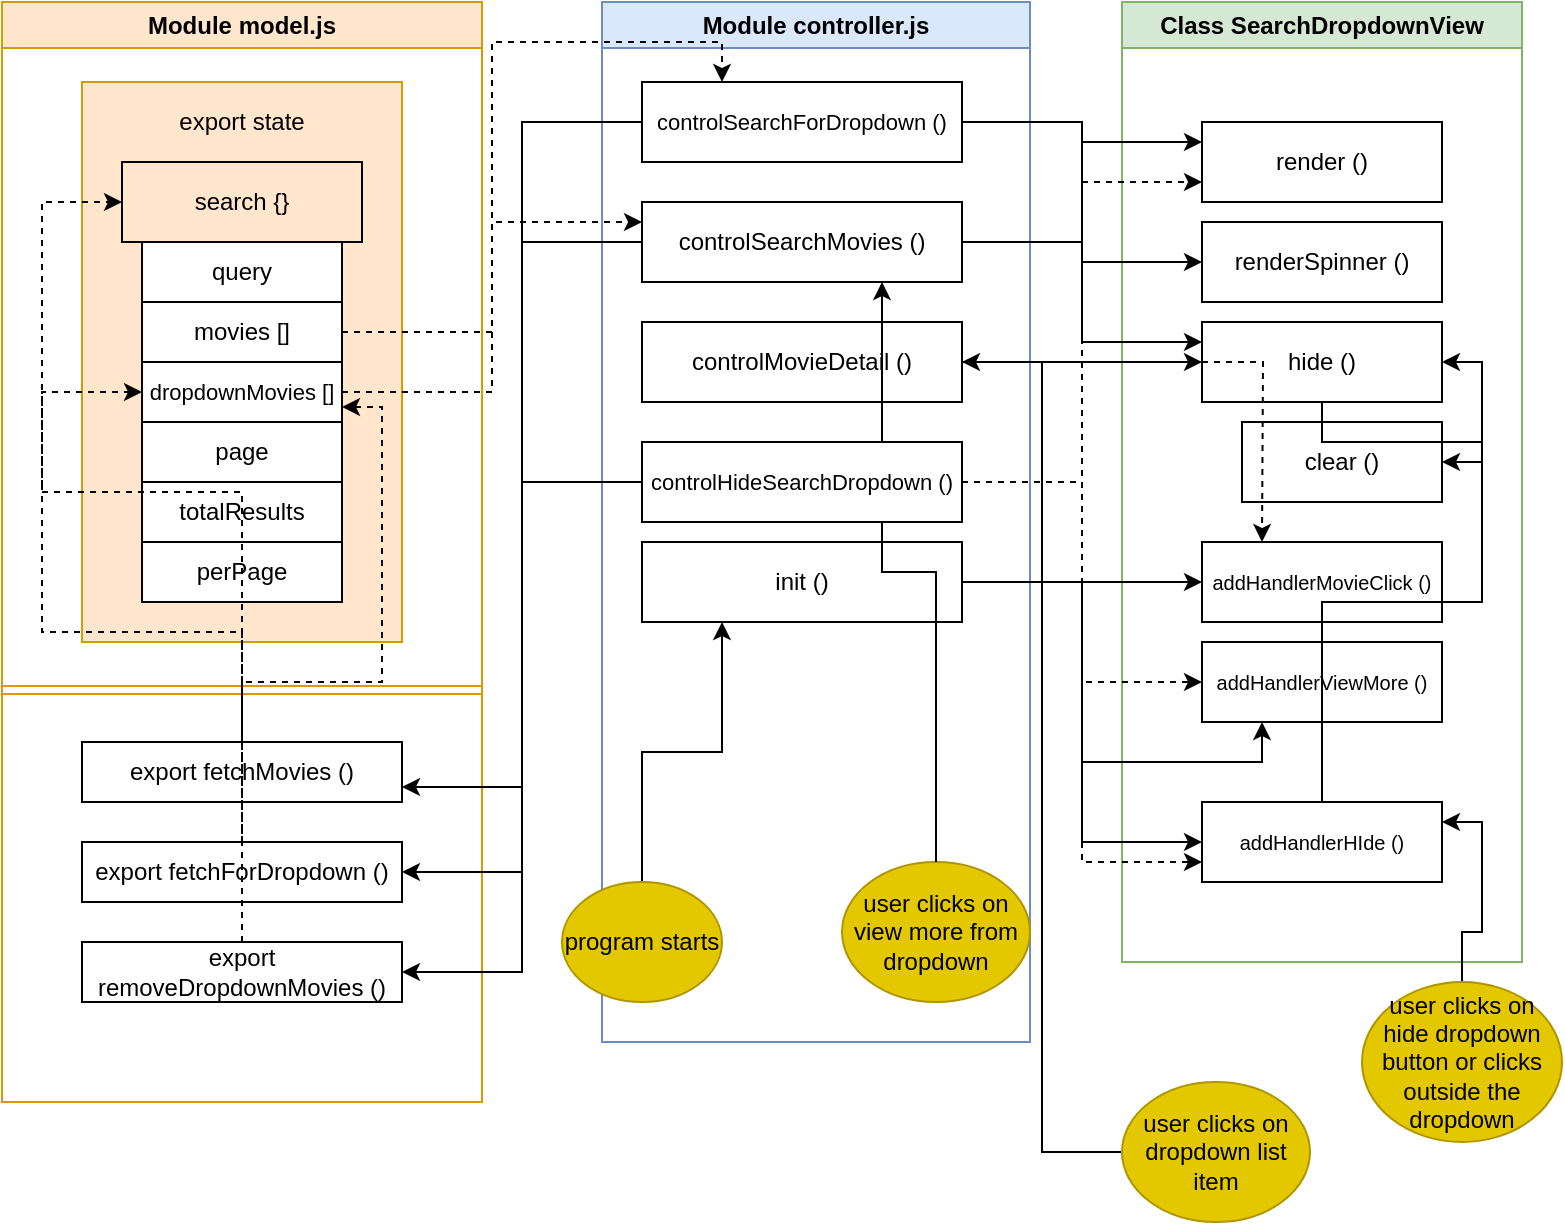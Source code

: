 <mxfile version="24.5.5" type="device">
  <diagram id="C5RBs43oDa-KdzZeNtuy" name="Page-1">
    <mxGraphModel dx="1386" dy="785" grid="1" gridSize="10" guides="1" tooltips="1" connect="1" arrows="1" fold="1" page="1" pageScale="1" pageWidth="827" pageHeight="1169" math="0" shadow="0">
      <root>
        <mxCell id="WIyWlLk6GJQsqaUBKTNV-0" />
        <mxCell id="WIyWlLk6GJQsqaUBKTNV-1" parent="WIyWlLk6GJQsqaUBKTNV-0" />
        <mxCell id="j2wF1yEvobAlZqIHey2o-0" value="Module model.js" style="swimlane;whiteSpace=wrap;html=1;fillColor=#ffe6cc;strokeColor=#d79b00;" parent="WIyWlLk6GJQsqaUBKTNV-1" vertex="1">
          <mxGeometry x="40" y="240" width="240" height="550" as="geometry">
            <mxRectangle x="60" y="240" width="130" height="30" as="alternateBounds" />
          </mxGeometry>
        </mxCell>
        <mxCell id="j2wF1yEvobAlZqIHey2o-13" value="" style="rounded=0;whiteSpace=wrap;html=1;fillColor=#ffe6cc;strokeColor=#d79b00;" parent="j2wF1yEvobAlZqIHey2o-0" vertex="1">
          <mxGeometry x="40" y="40" width="160" height="280" as="geometry" />
        </mxCell>
        <mxCell id="j2wF1yEvobAlZqIHey2o-10" value="export state" style="rounded=0;whiteSpace=wrap;html=1;strokeColor=none;fillColor=none;" parent="j2wF1yEvobAlZqIHey2o-0" vertex="1">
          <mxGeometry x="40" y="40" width="160" height="40" as="geometry" />
        </mxCell>
        <mxCell id="j2wF1yEvobAlZqIHey2o-11" value="search {}" style="rounded=0;whiteSpace=wrap;html=1;fillColor=none;" parent="j2wF1yEvobAlZqIHey2o-0" vertex="1">
          <mxGeometry x="60" y="80" width="120" height="40" as="geometry" />
        </mxCell>
        <mxCell id="j2wF1yEvobAlZqIHey2o-15" value="query" style="rounded=0;whiteSpace=wrap;html=1;" parent="j2wF1yEvobAlZqIHey2o-0" vertex="1">
          <mxGeometry x="70" y="120" width="100" height="30" as="geometry" />
        </mxCell>
        <mxCell id="j2wF1yEvobAlZqIHey2o-16" value="page" style="rounded=0;whiteSpace=wrap;html=1;" parent="j2wF1yEvobAlZqIHey2o-0" vertex="1">
          <mxGeometry x="70" y="210" width="100" height="30" as="geometry" />
        </mxCell>
        <mxCell id="j2wF1yEvobAlZqIHey2o-17" value="totalResults" style="rounded=0;whiteSpace=wrap;html=1;" parent="j2wF1yEvobAlZqIHey2o-0" vertex="1">
          <mxGeometry x="70" y="240" width="100" height="30" as="geometry" />
        </mxCell>
        <mxCell id="j2wF1yEvobAlZqIHey2o-14" value="movies []" style="rounded=0;whiteSpace=wrap;html=1;" parent="j2wF1yEvobAlZqIHey2o-0" vertex="1">
          <mxGeometry x="70" y="150" width="100" height="30" as="geometry" />
        </mxCell>
        <mxCell id="j2wF1yEvobAlZqIHey2o-18" value="perPage" style="rounded=0;whiteSpace=wrap;html=1;" parent="j2wF1yEvobAlZqIHey2o-0" vertex="1">
          <mxGeometry x="70" y="270" width="100" height="30" as="geometry" />
        </mxCell>
        <mxCell id="j2wF1yEvobAlZqIHey2o-21" value="" style="shape=link;html=1;rounded=0;fillColor=#ffe6cc;strokeColor=#d79b00;" parent="j2wF1yEvobAlZqIHey2o-0" edge="1">
          <mxGeometry width="100" relative="1" as="geometry">
            <mxPoint y="344" as="sourcePoint" />
            <mxPoint x="240" y="344" as="targetPoint" />
          </mxGeometry>
        </mxCell>
        <mxCell id="j2wF1yEvobAlZqIHey2o-75" style="edgeStyle=orthogonalEdgeStyle;rounded=0;orthogonalLoop=1;jettySize=auto;html=1;entryX=0;entryY=0.5;entryDx=0;entryDy=0;dashed=1;" parent="j2wF1yEvobAlZqIHey2o-0" source="j2wF1yEvobAlZqIHey2o-22" target="j2wF1yEvobAlZqIHey2o-11" edge="1">
          <mxGeometry relative="1" as="geometry" />
        </mxCell>
        <mxCell id="j2wF1yEvobAlZqIHey2o-22" value="export fetchMovies ()" style="rounded=0;whiteSpace=wrap;html=1;" parent="j2wF1yEvobAlZqIHey2o-0" vertex="1">
          <mxGeometry x="40" y="370" width="160" height="30" as="geometry" />
        </mxCell>
        <mxCell id="cNOYylRLsBnJIxg2Foow-7" style="edgeStyle=orthogonalEdgeStyle;rounded=0;orthogonalLoop=1;jettySize=auto;html=1;entryX=0;entryY=0.5;entryDx=0;entryDy=0;dashed=1;" parent="j2wF1yEvobAlZqIHey2o-0" source="cNOYylRLsBnJIxg2Foow-3" target="cNOYylRLsBnJIxg2Foow-4" edge="1">
          <mxGeometry relative="1" as="geometry" />
        </mxCell>
        <mxCell id="cNOYylRLsBnJIxg2Foow-3" value="export fetchForDropdown ()" style="rounded=0;whiteSpace=wrap;html=1;" parent="j2wF1yEvobAlZqIHey2o-0" vertex="1">
          <mxGeometry x="40" y="420" width="160" height="30" as="geometry" />
        </mxCell>
        <mxCell id="cNOYylRLsBnJIxg2Foow-4" value="&lt;font style=&quot;font-size: 11px;&quot;&gt;dropdownMovies []&lt;/font&gt;" style="rounded=0;whiteSpace=wrap;html=1;" parent="j2wF1yEvobAlZqIHey2o-0" vertex="1">
          <mxGeometry x="70" y="180" width="100" height="30" as="geometry" />
        </mxCell>
        <mxCell id="2qc5O1PJl2AwzNCXgz8R-11" style="edgeStyle=orthogonalEdgeStyle;rounded=0;orthogonalLoop=1;jettySize=auto;html=1;entryX=1;entryY=0.75;entryDx=0;entryDy=0;dashed=1;" parent="j2wF1yEvobAlZqIHey2o-0" source="2qc5O1PJl2AwzNCXgz8R-6" target="cNOYylRLsBnJIxg2Foow-4" edge="1">
          <mxGeometry relative="1" as="geometry" />
        </mxCell>
        <mxCell id="2qc5O1PJl2AwzNCXgz8R-6" value="export removeDropdownMovies ()" style="rounded=0;whiteSpace=wrap;html=1;" parent="j2wF1yEvobAlZqIHey2o-0" vertex="1">
          <mxGeometry x="40" y="470" width="160" height="30" as="geometry" />
        </mxCell>
        <mxCell id="j2wF1yEvobAlZqIHey2o-65" value="Module controller.js" style="swimlane;whiteSpace=wrap;html=1;fillColor=#dae8fc;strokeColor=#6c8ebf;" parent="WIyWlLk6GJQsqaUBKTNV-1" vertex="1">
          <mxGeometry x="340" y="240" width="214" height="520" as="geometry" />
        </mxCell>
        <mxCell id="j2wF1yEvobAlZqIHey2o-73" value="controlSearchMovies ()" style="rounded=0;whiteSpace=wrap;html=1;" parent="j2wF1yEvobAlZqIHey2o-65" vertex="1">
          <mxGeometry x="20" y="100" width="160" height="40" as="geometry" />
        </mxCell>
        <mxCell id="j2wF1yEvobAlZqIHey2o-109" value="init ()" style="rounded=0;whiteSpace=wrap;html=1;" parent="j2wF1yEvobAlZqIHey2o-65" vertex="1">
          <mxGeometry x="20" y="270" width="160" height="40" as="geometry" />
        </mxCell>
        <mxCell id="nKdIDLAd0Kqf9yiSCGQ2-2" value="&lt;font style=&quot;font-size: 11px;&quot;&gt;controlSearchForDropdown ()&lt;/font&gt;" style="rounded=0;whiteSpace=wrap;html=1;" parent="j2wF1yEvobAlZqIHey2o-65" vertex="1">
          <mxGeometry x="20" y="40" width="160" height="40" as="geometry" />
        </mxCell>
        <mxCell id="lwlHNxMYn8pmXtizZnmh-16" value="user clicks on view more from dropdown" style="ellipse;whiteSpace=wrap;html=1;fillColor=#e3c800;strokeColor=#B09500;fontColor=#000000;" parent="j2wF1yEvobAlZqIHey2o-65" vertex="1">
          <mxGeometry x="120" y="430" width="94" height="70" as="geometry" />
        </mxCell>
        <mxCell id="lwlHNxMYn8pmXtizZnmh-19" value="controlMovieDetail ()" style="rounded=0;whiteSpace=wrap;html=1;" parent="j2wF1yEvobAlZqIHey2o-65" vertex="1">
          <mxGeometry x="20" y="160" width="160" height="40" as="geometry" />
        </mxCell>
        <mxCell id="lwlHNxMYn8pmXtizZnmh-17" style="edgeStyle=orthogonalEdgeStyle;rounded=0;orthogonalLoop=1;jettySize=auto;html=1;entryX=0.75;entryY=1;entryDx=0;entryDy=0;" parent="j2wF1yEvobAlZqIHey2o-65" source="lwlHNxMYn8pmXtizZnmh-16" target="j2wF1yEvobAlZqIHey2o-73" edge="1">
          <mxGeometry relative="1" as="geometry" />
        </mxCell>
        <mxCell id="2qc5O1PJl2AwzNCXgz8R-5" value="&lt;font style=&quot;font-size: 11px;&quot;&gt;controlHideSearchDropdown ()&lt;/font&gt;" style="rounded=0;whiteSpace=wrap;html=1;" parent="j2wF1yEvobAlZqIHey2o-65" vertex="1">
          <mxGeometry x="20" y="220" width="160" height="40" as="geometry" />
        </mxCell>
        <mxCell id="j2wF1yEvobAlZqIHey2o-74" style="edgeStyle=orthogonalEdgeStyle;rounded=0;orthogonalLoop=1;jettySize=auto;html=1;entryX=1;entryY=0.75;entryDx=0;entryDy=0;" parent="WIyWlLk6GJQsqaUBKTNV-1" source="j2wF1yEvobAlZqIHey2o-73" target="j2wF1yEvobAlZqIHey2o-22" edge="1">
          <mxGeometry relative="1" as="geometry" />
        </mxCell>
        <mxCell id="j2wF1yEvobAlZqIHey2o-111" style="edgeStyle=orthogonalEdgeStyle;rounded=0;orthogonalLoop=1;jettySize=auto;html=1;entryX=0.25;entryY=1;entryDx=0;entryDy=0;" parent="WIyWlLk6GJQsqaUBKTNV-1" source="j2wF1yEvobAlZqIHey2o-110" target="j2wF1yEvobAlZqIHey2o-109" edge="1">
          <mxGeometry relative="1" as="geometry" />
        </mxCell>
        <mxCell id="j2wF1yEvobAlZqIHey2o-110" value="program starts" style="ellipse;whiteSpace=wrap;html=1;fillColor=#e3c800;strokeColor=#B09500;fontColor=#000000;" parent="WIyWlLk6GJQsqaUBKTNV-1" vertex="1">
          <mxGeometry x="320" y="680" width="80" height="60" as="geometry" />
        </mxCell>
        <mxCell id="j2wF1yEvobAlZqIHey2o-115" style="edgeStyle=orthogonalEdgeStyle;rounded=0;orthogonalLoop=1;jettySize=auto;html=1;entryX=0;entryY=0.25;entryDx=0;entryDy=0;dashed=1;" parent="WIyWlLk6GJQsqaUBKTNV-1" source="j2wF1yEvobAlZqIHey2o-14" target="j2wF1yEvobAlZqIHey2o-73" edge="1">
          <mxGeometry relative="1" as="geometry" />
        </mxCell>
        <mxCell id="cNOYylRLsBnJIxg2Foow-6" style="edgeStyle=orthogonalEdgeStyle;rounded=0;orthogonalLoop=1;jettySize=auto;html=1;entryX=1;entryY=0.5;entryDx=0;entryDy=0;" parent="WIyWlLk6GJQsqaUBKTNV-1" source="nKdIDLAd0Kqf9yiSCGQ2-2" target="cNOYylRLsBnJIxg2Foow-3" edge="1">
          <mxGeometry relative="1" as="geometry" />
        </mxCell>
        <mxCell id="lwlHNxMYn8pmXtizZnmh-0" value="Class SearchDropdownView" style="swimlane;whiteSpace=wrap;html=1;fillColor=#d5e8d4;strokeColor=#82b366;" parent="WIyWlLk6GJQsqaUBKTNV-1" vertex="1">
          <mxGeometry x="600" y="240" width="200" height="480" as="geometry" />
        </mxCell>
        <mxCell id="lwlHNxMYn8pmXtizZnmh-3" value="render ()" style="rounded=0;whiteSpace=wrap;html=1;" parent="lwlHNxMYn8pmXtizZnmh-0" vertex="1">
          <mxGeometry x="40" y="60" width="120" height="40" as="geometry" />
        </mxCell>
        <mxCell id="lwlHNxMYn8pmXtizZnmh-4" value="renderSpinner ()" style="rounded=0;whiteSpace=wrap;html=1;" parent="lwlHNxMYn8pmXtizZnmh-0" vertex="1">
          <mxGeometry x="40" y="110" width="120" height="40" as="geometry" />
        </mxCell>
        <mxCell id="lwlHNxMYn8pmXtizZnmh-12" value="&lt;font style=&quot;font-size: 10px;&quot;&gt;addHandlerMovieClick ()&lt;/font&gt;" style="rounded=0;whiteSpace=wrap;html=1;" parent="lwlHNxMYn8pmXtizZnmh-0" vertex="1">
          <mxGeometry x="40" y="270" width="120" height="40" as="geometry" />
        </mxCell>
        <mxCell id="lwlHNxMYn8pmXtizZnmh-14" value="&lt;font style=&quot;font-size: 10px;&quot;&gt;addHandlerViewMore ()&lt;/font&gt;" style="rounded=0;whiteSpace=wrap;html=1;" parent="lwlHNxMYn8pmXtizZnmh-0" vertex="1">
          <mxGeometry x="40" y="320" width="120" height="40" as="geometry" />
        </mxCell>
        <mxCell id="lwlHNxMYn8pmXtizZnmh-28" value="hide ()" style="rounded=0;whiteSpace=wrap;html=1;" parent="lwlHNxMYn8pmXtizZnmh-0" vertex="1">
          <mxGeometry x="40" y="160" width="120" height="40" as="geometry" />
        </mxCell>
        <mxCell id="lwlHNxMYn8pmXtizZnmh-32" value="clear ()" style="rounded=0;whiteSpace=wrap;html=1;" parent="lwlHNxMYn8pmXtizZnmh-0" vertex="1">
          <mxGeometry x="60" y="210" width="100" height="40" as="geometry" />
        </mxCell>
        <mxCell id="lwlHNxMYn8pmXtizZnmh-34" style="edgeStyle=orthogonalEdgeStyle;rounded=0;orthogonalLoop=1;jettySize=auto;html=1;entryX=1;entryY=0.5;entryDx=0;entryDy=0;" parent="lwlHNxMYn8pmXtizZnmh-0" source="lwlHNxMYn8pmXtizZnmh-28" target="lwlHNxMYn8pmXtizZnmh-32" edge="1">
          <mxGeometry relative="1" as="geometry" />
        </mxCell>
        <mxCell id="2qc5O1PJl2AwzNCXgz8R-2" style="edgeStyle=orthogonalEdgeStyle;rounded=0;orthogonalLoop=1;jettySize=auto;html=1;entryX=1;entryY=0.5;entryDx=0;entryDy=0;" parent="lwlHNxMYn8pmXtizZnmh-0" source="2qc5O1PJl2AwzNCXgz8R-1" target="lwlHNxMYn8pmXtizZnmh-28" edge="1">
          <mxGeometry relative="1" as="geometry" />
        </mxCell>
        <mxCell id="2qc5O1PJl2AwzNCXgz8R-1" value="&lt;font style=&quot;font-size: 10px;&quot;&gt;addHandlerHIde ()&lt;/font&gt;" style="rounded=0;whiteSpace=wrap;html=1;" parent="lwlHNxMYn8pmXtizZnmh-0" vertex="1">
          <mxGeometry x="40" y="400" width="120" height="40" as="geometry" />
        </mxCell>
        <mxCell id="lwlHNxMYn8pmXtizZnmh-5" style="edgeStyle=orthogonalEdgeStyle;rounded=0;orthogonalLoop=1;jettySize=auto;html=1;entryX=0;entryY=0.5;entryDx=0;entryDy=0;" parent="WIyWlLk6GJQsqaUBKTNV-1" source="nKdIDLAd0Kqf9yiSCGQ2-2" target="lwlHNxMYn8pmXtizZnmh-4" edge="1">
          <mxGeometry relative="1" as="geometry" />
        </mxCell>
        <mxCell id="lwlHNxMYn8pmXtizZnmh-6" style="edgeStyle=orthogonalEdgeStyle;rounded=0;orthogonalLoop=1;jettySize=auto;html=1;entryX=0;entryY=0.25;entryDx=0;entryDy=0;" parent="WIyWlLk6GJQsqaUBKTNV-1" source="nKdIDLAd0Kqf9yiSCGQ2-2" target="lwlHNxMYn8pmXtizZnmh-3" edge="1">
          <mxGeometry relative="1" as="geometry" />
        </mxCell>
        <mxCell id="lwlHNxMYn8pmXtizZnmh-7" style="edgeStyle=orthogonalEdgeStyle;rounded=0;orthogonalLoop=1;jettySize=auto;html=1;entryX=0.25;entryY=0;entryDx=0;entryDy=0;dashed=1;" parent="WIyWlLk6GJQsqaUBKTNV-1" source="cNOYylRLsBnJIxg2Foow-4" target="nKdIDLAd0Kqf9yiSCGQ2-2" edge="1">
          <mxGeometry relative="1" as="geometry" />
        </mxCell>
        <mxCell id="lwlHNxMYn8pmXtizZnmh-8" style="edgeStyle=orthogonalEdgeStyle;rounded=0;orthogonalLoop=1;jettySize=auto;html=1;entryX=0;entryY=0.75;entryDx=0;entryDy=0;dashed=1;" parent="WIyWlLk6GJQsqaUBKTNV-1" source="nKdIDLAd0Kqf9yiSCGQ2-2" target="lwlHNxMYn8pmXtizZnmh-3" edge="1">
          <mxGeometry relative="1" as="geometry" />
        </mxCell>
        <mxCell id="lwlHNxMYn8pmXtizZnmh-15" style="edgeStyle=orthogonalEdgeStyle;rounded=0;orthogonalLoop=1;jettySize=auto;html=1;entryX=0;entryY=0.5;entryDx=0;entryDy=0;dashed=1;" parent="WIyWlLk6GJQsqaUBKTNV-1" source="j2wF1yEvobAlZqIHey2o-73" target="lwlHNxMYn8pmXtizZnmh-14" edge="1">
          <mxGeometry relative="1" as="geometry" />
        </mxCell>
        <mxCell id="lwlHNxMYn8pmXtizZnmh-20" style="edgeStyle=orthogonalEdgeStyle;rounded=0;orthogonalLoop=1;jettySize=auto;html=1;entryX=1;entryY=0.5;entryDx=0;entryDy=0;" parent="WIyWlLk6GJQsqaUBKTNV-1" source="lwlHNxMYn8pmXtizZnmh-18" target="lwlHNxMYn8pmXtizZnmh-19" edge="1">
          <mxGeometry relative="1" as="geometry" />
        </mxCell>
        <mxCell id="lwlHNxMYn8pmXtizZnmh-18" value="user clicks on dropdown list item" style="ellipse;whiteSpace=wrap;html=1;fillColor=#e3c800;strokeColor=#B09500;fontColor=#000000;" parent="WIyWlLk6GJQsqaUBKTNV-1" vertex="1">
          <mxGeometry x="600" y="780" width="94" height="70" as="geometry" />
        </mxCell>
        <mxCell id="lwlHNxMYn8pmXtizZnmh-21" style="edgeStyle=orthogonalEdgeStyle;rounded=0;orthogonalLoop=1;jettySize=auto;html=1;entryX=0;entryY=0.5;entryDx=0;entryDy=0;" parent="WIyWlLk6GJQsqaUBKTNV-1" source="j2wF1yEvobAlZqIHey2o-109" target="lwlHNxMYn8pmXtizZnmh-12" edge="1">
          <mxGeometry relative="1" as="geometry" />
        </mxCell>
        <mxCell id="lwlHNxMYn8pmXtizZnmh-22" style="edgeStyle=orthogonalEdgeStyle;rounded=0;orthogonalLoop=1;jettySize=auto;html=1;entryX=0.25;entryY=1;entryDx=0;entryDy=0;" parent="WIyWlLk6GJQsqaUBKTNV-1" source="j2wF1yEvobAlZqIHey2o-109" target="lwlHNxMYn8pmXtizZnmh-14" edge="1">
          <mxGeometry relative="1" as="geometry" />
        </mxCell>
        <mxCell id="lwlHNxMYn8pmXtizZnmh-29" style="edgeStyle=orthogonalEdgeStyle;rounded=0;orthogonalLoop=1;jettySize=auto;html=1;" parent="WIyWlLk6GJQsqaUBKTNV-1" source="lwlHNxMYn8pmXtizZnmh-19" target="lwlHNxMYn8pmXtizZnmh-28" edge="1">
          <mxGeometry relative="1" as="geometry" />
        </mxCell>
        <mxCell id="lwlHNxMYn8pmXtizZnmh-30" style="edgeStyle=orthogonalEdgeStyle;rounded=0;orthogonalLoop=1;jettySize=auto;html=1;entryX=0;entryY=0.25;entryDx=0;entryDy=0;" parent="WIyWlLk6GJQsqaUBKTNV-1" source="j2wF1yEvobAlZqIHey2o-73" target="lwlHNxMYn8pmXtizZnmh-28" edge="1">
          <mxGeometry relative="1" as="geometry" />
        </mxCell>
        <mxCell id="2qc5O1PJl2AwzNCXgz8R-0" style="edgeStyle=orthogonalEdgeStyle;rounded=0;orthogonalLoop=1;jettySize=auto;html=1;dashed=1;" parent="WIyWlLk6GJQsqaUBKTNV-1" source="lwlHNxMYn8pmXtizZnmh-19" edge="1">
          <mxGeometry relative="1" as="geometry">
            <mxPoint x="670" y="510" as="targetPoint" />
          </mxGeometry>
        </mxCell>
        <mxCell id="2qc5O1PJl2AwzNCXgz8R-4" style="edgeStyle=orthogonalEdgeStyle;rounded=0;orthogonalLoop=1;jettySize=auto;html=1;entryX=1;entryY=0.25;entryDx=0;entryDy=0;" parent="WIyWlLk6GJQsqaUBKTNV-1" source="2qc5O1PJl2AwzNCXgz8R-3" target="2qc5O1PJl2AwzNCXgz8R-1" edge="1">
          <mxGeometry relative="1" as="geometry" />
        </mxCell>
        <mxCell id="2qc5O1PJl2AwzNCXgz8R-3" value="user clicks on hide dropdown button or clicks outside the dropdown" style="ellipse;whiteSpace=wrap;html=1;fillColor=#e3c800;strokeColor=#B09500;fontColor=#000000;" parent="WIyWlLk6GJQsqaUBKTNV-1" vertex="1">
          <mxGeometry x="720" y="730" width="100" height="80" as="geometry" />
        </mxCell>
        <mxCell id="2qc5O1PJl2AwzNCXgz8R-7" style="edgeStyle=orthogonalEdgeStyle;rounded=0;orthogonalLoop=1;jettySize=auto;html=1;entryX=1;entryY=0.5;entryDx=0;entryDy=0;" parent="WIyWlLk6GJQsqaUBKTNV-1" source="2qc5O1PJl2AwzNCXgz8R-5" target="2qc5O1PJl2AwzNCXgz8R-6" edge="1">
          <mxGeometry relative="1" as="geometry" />
        </mxCell>
        <mxCell id="2qc5O1PJl2AwzNCXgz8R-9" style="edgeStyle=orthogonalEdgeStyle;rounded=0;orthogonalLoop=1;jettySize=auto;html=1;entryX=0;entryY=0.75;entryDx=0;entryDy=0;dashed=1;" parent="WIyWlLk6GJQsqaUBKTNV-1" source="2qc5O1PJl2AwzNCXgz8R-5" target="2qc5O1PJl2AwzNCXgz8R-1" edge="1">
          <mxGeometry relative="1" as="geometry" />
        </mxCell>
        <mxCell id="2qc5O1PJl2AwzNCXgz8R-12" style="edgeStyle=orthogonalEdgeStyle;rounded=0;orthogonalLoop=1;jettySize=auto;html=1;entryX=0;entryY=0.5;entryDx=0;entryDy=0;" parent="WIyWlLk6GJQsqaUBKTNV-1" source="j2wF1yEvobAlZqIHey2o-109" target="2qc5O1PJl2AwzNCXgz8R-1" edge="1">
          <mxGeometry relative="1" as="geometry" />
        </mxCell>
      </root>
    </mxGraphModel>
  </diagram>
</mxfile>
